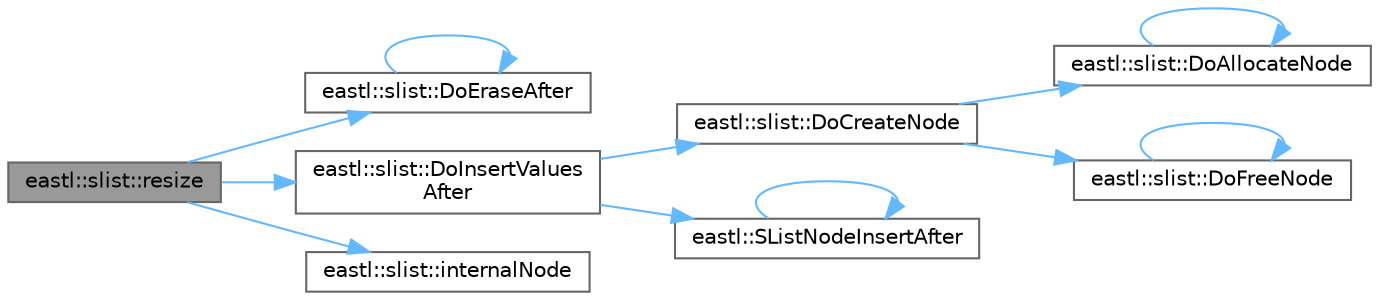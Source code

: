 digraph "eastl::slist::resize"
{
 // LATEX_PDF_SIZE
  bgcolor="transparent";
  edge [fontname=Helvetica,fontsize=10,labelfontname=Helvetica,labelfontsize=10];
  node [fontname=Helvetica,fontsize=10,shape=box,height=0.2,width=0.4];
  rankdir="LR";
  Node1 [id="Node000001",label="eastl::slist::resize",height=0.2,width=0.4,color="gray40", fillcolor="grey60", style="filled", fontcolor="black",tooltip=" "];
  Node1 -> Node2 [id="edge12_Node000001_Node000002",color="steelblue1",style="solid",tooltip=" "];
  Node2 [id="Node000002",label="eastl::slist::DoEraseAfter",height=0.2,width=0.4,color="grey40", fillcolor="white", style="filled",URL="$classeastl_1_1slist.html#a529c770b9b0220599dc5628d22978e35",tooltip=" "];
  Node2 -> Node2 [id="edge13_Node000002_Node000002",color="steelblue1",style="solid",tooltip=" "];
  Node1 -> Node3 [id="edge14_Node000001_Node000003",color="steelblue1",style="solid",tooltip=" "];
  Node3 [id="Node000003",label="eastl::slist::DoInsertValues\lAfter",height=0.2,width=0.4,color="grey40", fillcolor="white", style="filled",URL="$classeastl_1_1slist.html#a6084f26e9e2fdf7adb39413451a1dc38",tooltip=" "];
  Node3 -> Node4 [id="edge15_Node000003_Node000004",color="steelblue1",style="solid",tooltip=" "];
  Node4 [id="Node000004",label="eastl::slist::DoCreateNode",height=0.2,width=0.4,color="grey40", fillcolor="white", style="filled",URL="$classeastl_1_1slist.html#acdc292f2c5161542814df3aff2e4d956",tooltip=" "];
  Node4 -> Node5 [id="edge16_Node000004_Node000005",color="steelblue1",style="solid",tooltip=" "];
  Node5 [id="Node000005",label="eastl::slist::DoAllocateNode",height=0.2,width=0.4,color="grey40", fillcolor="white", style="filled",URL="$classeastl_1_1slist.html#abf9829ccc39d1a2a1457a9dd32dec762",tooltip=" "];
  Node5 -> Node5 [id="edge17_Node000005_Node000005",color="steelblue1",style="solid",tooltip=" "];
  Node4 -> Node6 [id="edge18_Node000004_Node000006",color="steelblue1",style="solid",tooltip=" "];
  Node6 [id="Node000006",label="eastl::slist::DoFreeNode",height=0.2,width=0.4,color="grey40", fillcolor="white", style="filled",URL="$classeastl_1_1slist.html#ad8da57c75fff0ac10ebb1bcdbc66b3bf",tooltip=" "];
  Node6 -> Node6 [id="edge19_Node000006_Node000006",color="steelblue1",style="solid",tooltip=" "];
  Node3 -> Node7 [id="edge20_Node000003_Node000007",color="steelblue1",style="solid",tooltip=" "];
  Node7 [id="Node000007",label="eastl::SListNodeInsertAfter",height=0.2,width=0.4,color="grey40", fillcolor="white", style="filled",URL="$namespaceeastl.html#a0680f457f887ba4bd2578097f8313dc9",tooltip=" "];
  Node7 -> Node7 [id="edge21_Node000007_Node000007",color="steelblue1",style="solid",tooltip=" "];
  Node1 -> Node8 [id="edge22_Node000001_Node000008",color="steelblue1",style="solid",tooltip=" "];
  Node8 [id="Node000008",label="eastl::slist::internalNode",height=0.2,width=0.4,color="grey40", fillcolor="white", style="filled",URL="$classeastl_1_1slist.html#a395f3e3b8d341626588269b43d381f42",tooltip=" "];
}
